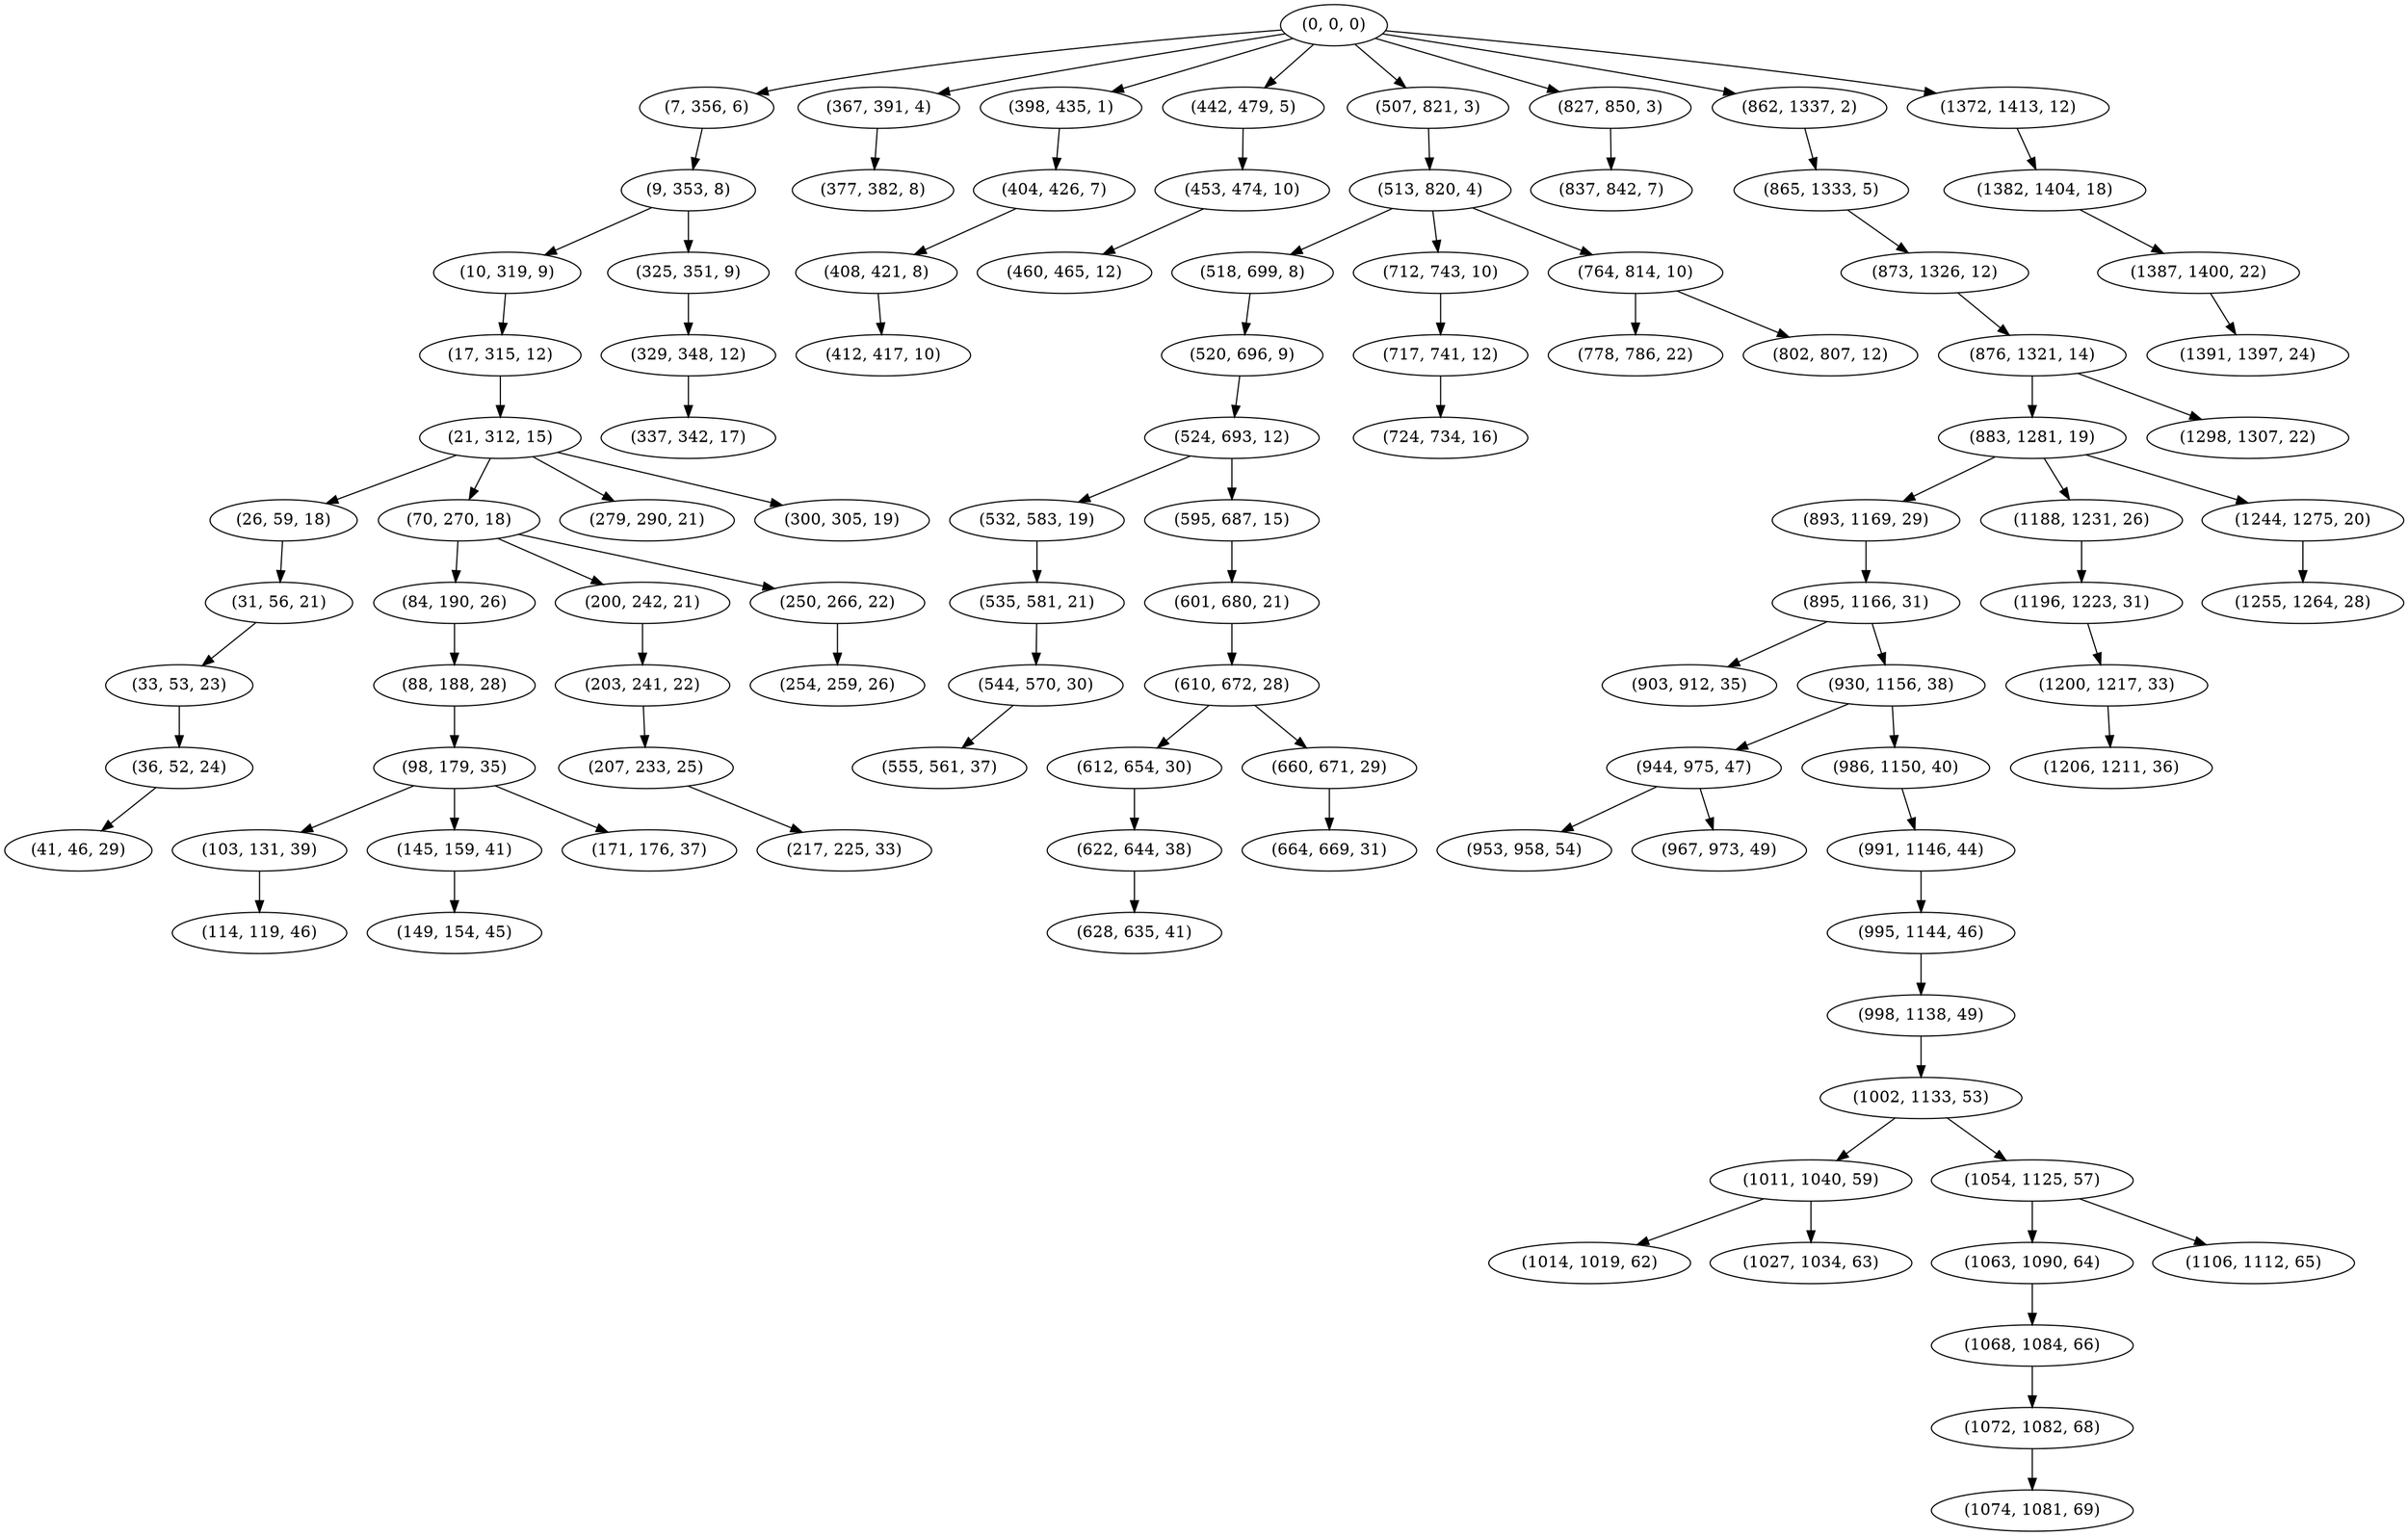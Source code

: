 digraph tree {
    "(0, 0, 0)";
    "(7, 356, 6)";
    "(9, 353, 8)";
    "(10, 319, 9)";
    "(17, 315, 12)";
    "(21, 312, 15)";
    "(26, 59, 18)";
    "(31, 56, 21)";
    "(33, 53, 23)";
    "(36, 52, 24)";
    "(41, 46, 29)";
    "(70, 270, 18)";
    "(84, 190, 26)";
    "(88, 188, 28)";
    "(98, 179, 35)";
    "(103, 131, 39)";
    "(114, 119, 46)";
    "(145, 159, 41)";
    "(149, 154, 45)";
    "(171, 176, 37)";
    "(200, 242, 21)";
    "(203, 241, 22)";
    "(207, 233, 25)";
    "(217, 225, 33)";
    "(250, 266, 22)";
    "(254, 259, 26)";
    "(279, 290, 21)";
    "(300, 305, 19)";
    "(325, 351, 9)";
    "(329, 348, 12)";
    "(337, 342, 17)";
    "(367, 391, 4)";
    "(377, 382, 8)";
    "(398, 435, 1)";
    "(404, 426, 7)";
    "(408, 421, 8)";
    "(412, 417, 10)";
    "(442, 479, 5)";
    "(453, 474, 10)";
    "(460, 465, 12)";
    "(507, 821, 3)";
    "(513, 820, 4)";
    "(518, 699, 8)";
    "(520, 696, 9)";
    "(524, 693, 12)";
    "(532, 583, 19)";
    "(535, 581, 21)";
    "(544, 570, 30)";
    "(555, 561, 37)";
    "(595, 687, 15)";
    "(601, 680, 21)";
    "(610, 672, 28)";
    "(612, 654, 30)";
    "(622, 644, 38)";
    "(628, 635, 41)";
    "(660, 671, 29)";
    "(664, 669, 31)";
    "(712, 743, 10)";
    "(717, 741, 12)";
    "(724, 734, 16)";
    "(764, 814, 10)";
    "(778, 786, 22)";
    "(802, 807, 12)";
    "(827, 850, 3)";
    "(837, 842, 7)";
    "(862, 1337, 2)";
    "(865, 1333, 5)";
    "(873, 1326, 12)";
    "(876, 1321, 14)";
    "(883, 1281, 19)";
    "(893, 1169, 29)";
    "(895, 1166, 31)";
    "(903, 912, 35)";
    "(930, 1156, 38)";
    "(944, 975, 47)";
    "(953, 958, 54)";
    "(967, 973, 49)";
    "(986, 1150, 40)";
    "(991, 1146, 44)";
    "(995, 1144, 46)";
    "(998, 1138, 49)";
    "(1002, 1133, 53)";
    "(1011, 1040, 59)";
    "(1014, 1019, 62)";
    "(1027, 1034, 63)";
    "(1054, 1125, 57)";
    "(1063, 1090, 64)";
    "(1068, 1084, 66)";
    "(1072, 1082, 68)";
    "(1074, 1081, 69)";
    "(1106, 1112, 65)";
    "(1188, 1231, 26)";
    "(1196, 1223, 31)";
    "(1200, 1217, 33)";
    "(1206, 1211, 36)";
    "(1244, 1275, 20)";
    "(1255, 1264, 28)";
    "(1298, 1307, 22)";
    "(1372, 1413, 12)";
    "(1382, 1404, 18)";
    "(1387, 1400, 22)";
    "(1391, 1397, 24)";
    "(0, 0, 0)" -> "(7, 356, 6)";
    "(0, 0, 0)" -> "(367, 391, 4)";
    "(0, 0, 0)" -> "(398, 435, 1)";
    "(0, 0, 0)" -> "(442, 479, 5)";
    "(0, 0, 0)" -> "(507, 821, 3)";
    "(0, 0, 0)" -> "(827, 850, 3)";
    "(0, 0, 0)" -> "(862, 1337, 2)";
    "(0, 0, 0)" -> "(1372, 1413, 12)";
    "(7, 356, 6)" -> "(9, 353, 8)";
    "(9, 353, 8)" -> "(10, 319, 9)";
    "(9, 353, 8)" -> "(325, 351, 9)";
    "(10, 319, 9)" -> "(17, 315, 12)";
    "(17, 315, 12)" -> "(21, 312, 15)";
    "(21, 312, 15)" -> "(26, 59, 18)";
    "(21, 312, 15)" -> "(70, 270, 18)";
    "(21, 312, 15)" -> "(279, 290, 21)";
    "(21, 312, 15)" -> "(300, 305, 19)";
    "(26, 59, 18)" -> "(31, 56, 21)";
    "(31, 56, 21)" -> "(33, 53, 23)";
    "(33, 53, 23)" -> "(36, 52, 24)";
    "(36, 52, 24)" -> "(41, 46, 29)";
    "(70, 270, 18)" -> "(84, 190, 26)";
    "(70, 270, 18)" -> "(200, 242, 21)";
    "(70, 270, 18)" -> "(250, 266, 22)";
    "(84, 190, 26)" -> "(88, 188, 28)";
    "(88, 188, 28)" -> "(98, 179, 35)";
    "(98, 179, 35)" -> "(103, 131, 39)";
    "(98, 179, 35)" -> "(145, 159, 41)";
    "(98, 179, 35)" -> "(171, 176, 37)";
    "(103, 131, 39)" -> "(114, 119, 46)";
    "(145, 159, 41)" -> "(149, 154, 45)";
    "(200, 242, 21)" -> "(203, 241, 22)";
    "(203, 241, 22)" -> "(207, 233, 25)";
    "(207, 233, 25)" -> "(217, 225, 33)";
    "(250, 266, 22)" -> "(254, 259, 26)";
    "(325, 351, 9)" -> "(329, 348, 12)";
    "(329, 348, 12)" -> "(337, 342, 17)";
    "(367, 391, 4)" -> "(377, 382, 8)";
    "(398, 435, 1)" -> "(404, 426, 7)";
    "(404, 426, 7)" -> "(408, 421, 8)";
    "(408, 421, 8)" -> "(412, 417, 10)";
    "(442, 479, 5)" -> "(453, 474, 10)";
    "(453, 474, 10)" -> "(460, 465, 12)";
    "(507, 821, 3)" -> "(513, 820, 4)";
    "(513, 820, 4)" -> "(518, 699, 8)";
    "(513, 820, 4)" -> "(712, 743, 10)";
    "(513, 820, 4)" -> "(764, 814, 10)";
    "(518, 699, 8)" -> "(520, 696, 9)";
    "(520, 696, 9)" -> "(524, 693, 12)";
    "(524, 693, 12)" -> "(532, 583, 19)";
    "(524, 693, 12)" -> "(595, 687, 15)";
    "(532, 583, 19)" -> "(535, 581, 21)";
    "(535, 581, 21)" -> "(544, 570, 30)";
    "(544, 570, 30)" -> "(555, 561, 37)";
    "(595, 687, 15)" -> "(601, 680, 21)";
    "(601, 680, 21)" -> "(610, 672, 28)";
    "(610, 672, 28)" -> "(612, 654, 30)";
    "(610, 672, 28)" -> "(660, 671, 29)";
    "(612, 654, 30)" -> "(622, 644, 38)";
    "(622, 644, 38)" -> "(628, 635, 41)";
    "(660, 671, 29)" -> "(664, 669, 31)";
    "(712, 743, 10)" -> "(717, 741, 12)";
    "(717, 741, 12)" -> "(724, 734, 16)";
    "(764, 814, 10)" -> "(778, 786, 22)";
    "(764, 814, 10)" -> "(802, 807, 12)";
    "(827, 850, 3)" -> "(837, 842, 7)";
    "(862, 1337, 2)" -> "(865, 1333, 5)";
    "(865, 1333, 5)" -> "(873, 1326, 12)";
    "(873, 1326, 12)" -> "(876, 1321, 14)";
    "(876, 1321, 14)" -> "(883, 1281, 19)";
    "(876, 1321, 14)" -> "(1298, 1307, 22)";
    "(883, 1281, 19)" -> "(893, 1169, 29)";
    "(883, 1281, 19)" -> "(1188, 1231, 26)";
    "(883, 1281, 19)" -> "(1244, 1275, 20)";
    "(893, 1169, 29)" -> "(895, 1166, 31)";
    "(895, 1166, 31)" -> "(903, 912, 35)";
    "(895, 1166, 31)" -> "(930, 1156, 38)";
    "(930, 1156, 38)" -> "(944, 975, 47)";
    "(930, 1156, 38)" -> "(986, 1150, 40)";
    "(944, 975, 47)" -> "(953, 958, 54)";
    "(944, 975, 47)" -> "(967, 973, 49)";
    "(986, 1150, 40)" -> "(991, 1146, 44)";
    "(991, 1146, 44)" -> "(995, 1144, 46)";
    "(995, 1144, 46)" -> "(998, 1138, 49)";
    "(998, 1138, 49)" -> "(1002, 1133, 53)";
    "(1002, 1133, 53)" -> "(1011, 1040, 59)";
    "(1002, 1133, 53)" -> "(1054, 1125, 57)";
    "(1011, 1040, 59)" -> "(1014, 1019, 62)";
    "(1011, 1040, 59)" -> "(1027, 1034, 63)";
    "(1054, 1125, 57)" -> "(1063, 1090, 64)";
    "(1054, 1125, 57)" -> "(1106, 1112, 65)";
    "(1063, 1090, 64)" -> "(1068, 1084, 66)";
    "(1068, 1084, 66)" -> "(1072, 1082, 68)";
    "(1072, 1082, 68)" -> "(1074, 1081, 69)";
    "(1188, 1231, 26)" -> "(1196, 1223, 31)";
    "(1196, 1223, 31)" -> "(1200, 1217, 33)";
    "(1200, 1217, 33)" -> "(1206, 1211, 36)";
    "(1244, 1275, 20)" -> "(1255, 1264, 28)";
    "(1372, 1413, 12)" -> "(1382, 1404, 18)";
    "(1382, 1404, 18)" -> "(1387, 1400, 22)";
    "(1387, 1400, 22)" -> "(1391, 1397, 24)";
}
